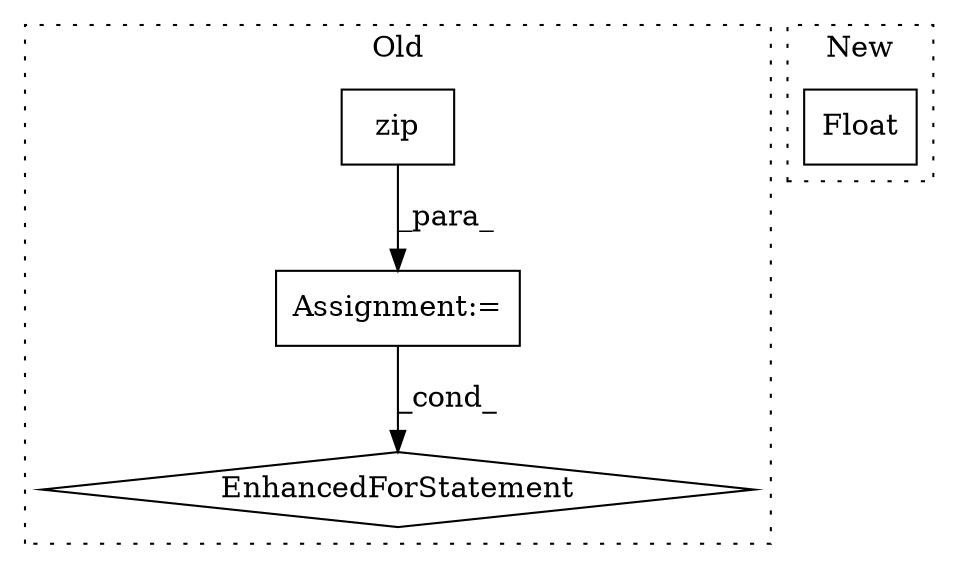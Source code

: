 digraph G {
subgraph cluster0 {
1 [label="zip" a="32" s="297,314" l="4,1" shape="box"];
3 [label="EnhancedForStatement" a="70" s="572,664" l="67,2" shape="diamond"];
4 [label="Assignment:=" a="7" s="296" l="1" shape="box"];
label = "Old";
style="dotted";
}
subgraph cluster1 {
2 [label="Float" a="32" s="561,574" l="6,1" shape="box"];
label = "New";
style="dotted";
}
1 -> 4 [label="_para_"];
4 -> 3 [label="_cond_"];
}